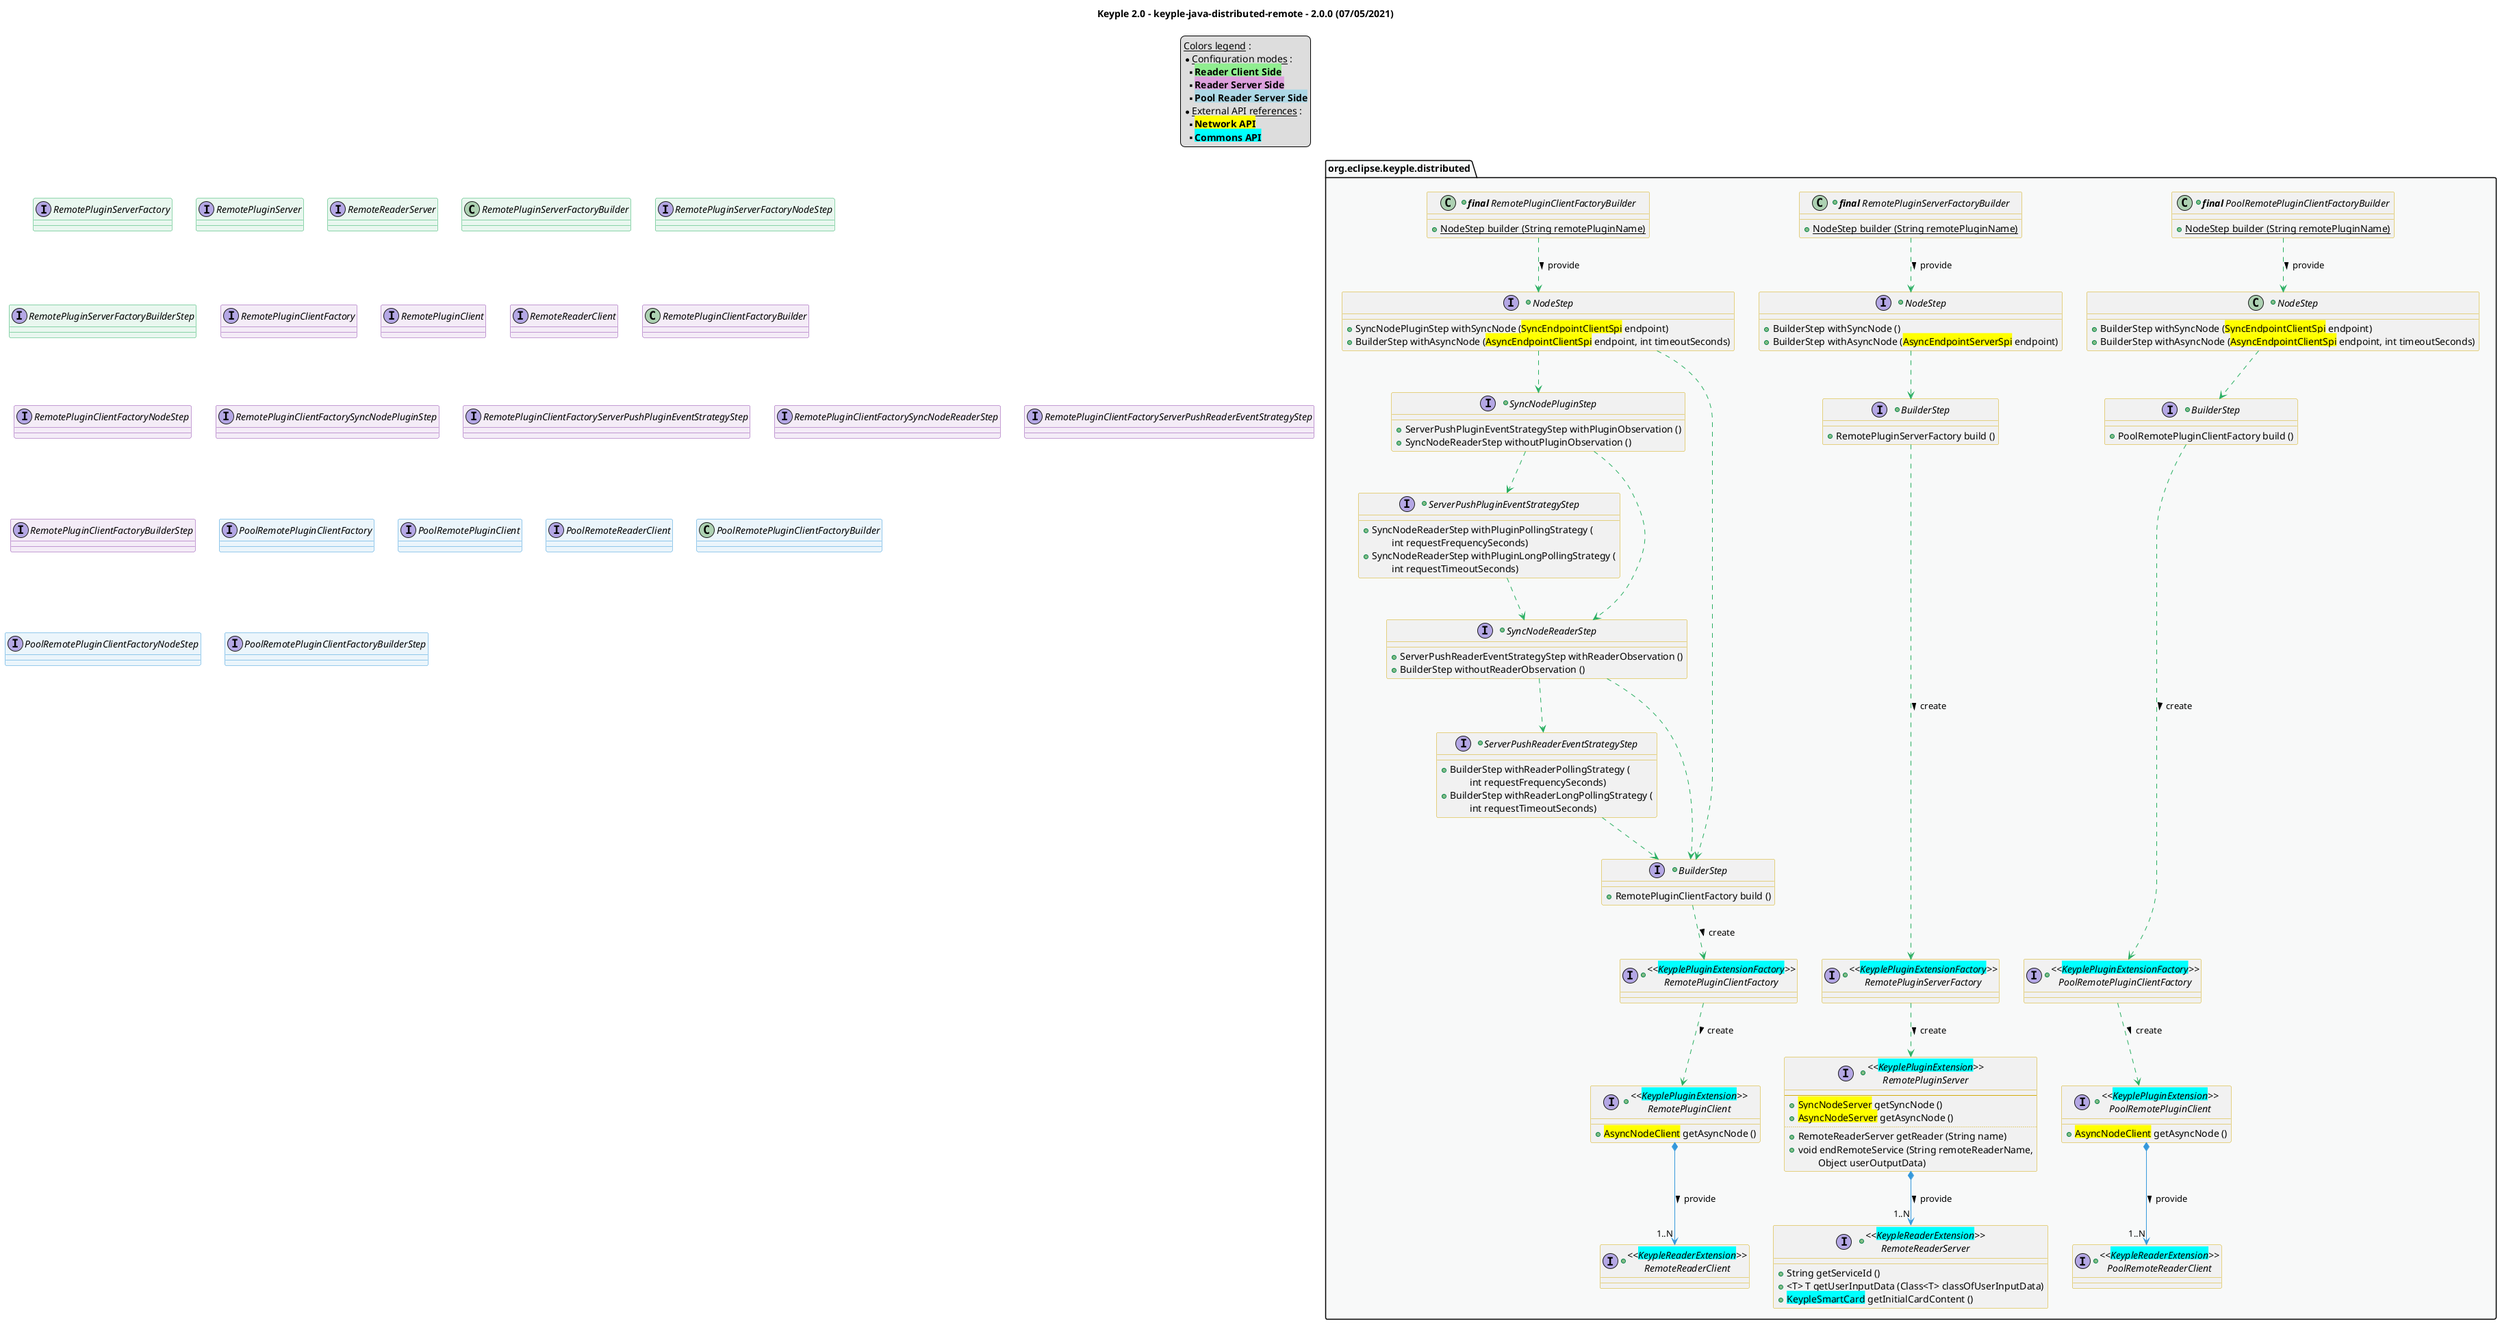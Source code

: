 @startuml
title
    Keyple 2.0 - keyple-java-distributed-remote - 2.0.0 (07/05/2021)
end title

' == THEME ==

'Couleurs issues de : https://htmlcolorcodes.com/fr/tableau-de-couleur/tableau-de-couleur-design-plat/
!define C_GREY1 F8F9F9
!define C_GREY2 F2F3F4
!define C_GREY3 E5E7E9
!define C_GREY4 D7DBDD
!define C_GREY5 CACFD2
!define C_GREY6 BDC3C7
!define C_LINK 3498DB
!define C_USE 27AE60

skinparam Shadowing false
skinparam ClassFontStyle italic
skinparam ClassBorderColor #D4AC0D
skinparam stereotypeABorderColor #A9DCDF
skinparam stereotypeIBorderColor #B4A7E5
skinparam stereotypeCBorderColor #ADD1B2
skinparam stereotypeEBorderColor #EB93DF
' Red
skinparam ClassBackgroundColor<<red>> #FDEDEC
skinparam ClassBorderColor<<red>> #E74C3C
hide <<red>> stereotype
' Purple
skinparam ClassBackgroundColor<<purple>> #F4ECF7
skinparam ClassBorderColor<<purple>> #8E44AD
hide <<purple>> stereotype
' blue
skinparam ClassBackgroundColor<<blue>> #EBF5FB
skinparam ClassBorderColor<<blue>> #3498DB
hide <<blue>> stereotype
' Green
skinparam ClassBackgroundColor<<green>> #E9F7EF
skinparam ClassBorderColor<<green>> #27AE60
hide <<green>> stereotype
' Grey
skinparam ClassBackgroundColor<<grey>> #EAECEE
skinparam ClassBorderColor<<grey>> #2C3E50
hide <<grey>> stereotype

' == CONTENT ==

legend top
    __Colors legend__ :
    * __Configuration modes__ :
    ** <back:lightGreen>**Reader Client Side**</back>
    ** <back:plum>**Reader Server Side**</back>
    ** <back:lightBlue>**Pool Reader Server Side**</back>
    * __External API references__ :
    ** <back:yellow>**Network API**</back>
    ** <back:cyan>**Commons API**</back>
end legend

package "org.eclipse.keyple.distributed" as root {

    ' Remote Handlers
    +interface "<<<back:cyan>KeyplePluginExtension</back>>>\nRemotePluginServer" as RemotePluginServer {
        --
        +<back:yellow>SyncNodeServer</back> getSyncNode ()
        +<back:yellow>AsyncNodeServer</back> getAsyncNode ()
        ..
        +RemoteReaderServer getReader (String name)
        +void endRemoteService (String remoteReaderName,
            \tObject userOutputData)
    }
    +interface "<<<back:cyan>KeypleReaderExtension</back>>>\nRemoteReaderServer" as RemoteReaderServer {
        +String getServiceId ()
        +<T> T getUserInputData (Class<T> classOfUserInputData)
        +<back:cyan>KeypleSmartCard</back> getInitialCardContent ()
    }
    +interface "<<<back:cyan>KeyplePluginExtension</back>>>\nRemotePluginClient" as RemotePluginClient {
        +<back:yellow>AsyncNodeClient</back> getAsyncNode ()
    }
    +interface "<<<back:cyan>KeypleReaderExtension</back>>>\nRemoteReaderClient" as RemoteReaderClient {
    }
    +interface "<<<back:cyan>KeyplePluginExtension</back>>>\nPoolRemotePluginClient" as PoolRemotePluginClient {
        +<back:yellow>AsyncNodeClient</back> getAsyncNode ()
    }
    +interface "<<<back:cyan>KeypleReaderExtension</back>>>\nPoolRemoteReaderClient" as PoolRemoteReaderClient {
    }

    ' Factories
    together {
        +interface "<<<back:cyan>KeyplePluginExtensionFactory</back>>>\nRemotePluginServerFactory" as RemotePluginServerFactory {
        }
        +interface "<<<back:cyan>KeyplePluginExtensionFactory</back>>>\nRemotePluginClientFactory" as RemotePluginClientFactory {
        }
        +interface "<<<back:cyan>KeyplePluginExtensionFactory</back>>>\nPoolRemotePluginClientFactory" as PoolRemotePluginClientFactory {
        }
    }

    ' Factories builders
    together {
        +class "**final** RemotePluginServerFactoryBuilder" as RemotePluginServerFactoryBuilder {
            + {static} NodeStep builder (String remotePluginName)
        }
        +interface "NodeStep" as RemotePluginServerFactoryNodeStep {
            + BuilderStep withSyncNode ()
            + BuilderStep withAsyncNode (<back:yellow>AsyncEndpointServerSpi</back> endpoint)
        }
        +interface "BuilderStep" as RemotePluginServerFactoryBuilderStep {
            + RemotePluginServerFactory build ()
        }

        +class "**final** RemotePluginClientFactoryBuilder" as RemotePluginClientFactoryBuilder {
            + {static} NodeStep builder (String remotePluginName)
        }
        +interface "NodeStep" as RemotePluginClientFactoryNodeStep {
            + SyncNodePluginStep withSyncNode (<back:yellow>SyncEndpointClientSpi</back> endpoint)
            + BuilderStep withAsyncNode (<back:yellow>AsyncEndpointClientSpi</back> endpoint, int timeoutSeconds)
        }
        +interface "SyncNodePluginStep" as RemotePluginClientFactorySyncNodePluginStep {
            + ServerPushPluginEventStrategyStep withPluginObservation ()
            + SyncNodeReaderStep withoutPluginObservation ()
        }
        +interface "ServerPushPluginEventStrategyStep" as RemotePluginClientFactoryServerPushPluginEventStrategyStep {
            + SyncNodeReaderStep withPluginPollingStrategy (
                \tint requestFrequencySeconds)
            + SyncNodeReaderStep withPluginLongPollingStrategy (
                \tint requestTimeoutSeconds)
        }
        +interface "SyncNodeReaderStep" as RemotePluginClientFactorySyncNodeReaderStep {
            + ServerPushReaderEventStrategyStep withReaderObservation ()
            + BuilderStep withoutReaderObservation ()
        }
        +interface "ServerPushReaderEventStrategyStep" as RemotePluginClientFactoryServerPushReaderEventStrategyStep {
            + BuilderStep withReaderPollingStrategy (
                \tint requestFrequencySeconds)
            + BuilderStep withReaderLongPollingStrategy (
                \tint requestTimeoutSeconds)
        }
        +interface "BuilderStep" as RemotePluginClientFactoryBuilderStep {
            + RemotePluginClientFactory build ()
        }

        +class "**final** PoolRemotePluginClientFactoryBuilder" as PoolRemotePluginClientFactoryBuilder {
            + {static} NodeStep builder (String remotePluginName)
        }
        +class "NodeStep" as PoolRemotePluginClientFactoryNodeStep {
            + BuilderStep withSyncNode (<back:yellow>SyncEndpointClientSpi</back> endpoint)
            + BuilderStep withAsyncNode (<back:yellow>AsyncEndpointClientSpi</back> endpoint, int timeoutSeconds)
        }
        +interface "BuilderStep" as PoolRemotePluginClientFactoryBuilderStep {
            + PoolRemotePluginClientFactory build ()
        }
    }
}

' Associations
RemotePluginServerFactoryBuilder ..> RemotePluginServerFactoryNodeStep #C_USE : provide >
RemotePluginServerFactoryNodeStep ..> RemotePluginServerFactoryBuilderStep #C_USE
RemotePluginServerFactoryBuilderStep ..> RemotePluginServerFactory #C_USE : create >
RemotePluginServerFactory ..> RemotePluginServer #C_USE : create >
RemotePluginServer *--> "1..N" RemoteReaderServer #C_LINK : provide >

RemotePluginClientFactoryBuilder ..> RemotePluginClientFactoryNodeStep #C_USE : provide >
RemotePluginClientFactoryNodeStep ..> RemotePluginClientFactoryBuilderStep #C_USE
RemotePluginClientFactoryNodeStep ..> RemotePluginClientFactorySyncNodePluginStep #C_USE
RemotePluginClientFactorySyncNodePluginStep ..> RemotePluginClientFactoryServerPushPluginEventStrategyStep #C_USE
RemotePluginClientFactoryServerPushPluginEventStrategyStep ..> RemotePluginClientFactorySyncNodeReaderStep #C_USE
RemotePluginClientFactorySyncNodePluginStep ..> RemotePluginClientFactorySyncNodeReaderStep #C_USE
RemotePluginClientFactorySyncNodeReaderStep ..> RemotePluginClientFactoryBuilderStep #C_USE
RemotePluginClientFactorySyncNodeReaderStep ..> RemotePluginClientFactoryServerPushReaderEventStrategyStep #C_USE
RemotePluginClientFactoryServerPushReaderEventStrategyStep ..> RemotePluginClientFactoryBuilderStep #C_USE
RemotePluginClientFactoryBuilderStep ..> RemotePluginClientFactory #C_USE : create >
RemotePluginClientFactory ..> RemotePluginClient #C_USE : create >
RemotePluginClient *--> "1..N" RemoteReaderClient #C_LINK : provide >

PoolRemotePluginClientFactoryBuilder ..> PoolRemotePluginClientFactoryNodeStep #C_USE : provide >
PoolRemotePluginClientFactoryNodeStep ..> PoolRemotePluginClientFactoryBuilderStep #C_USE
PoolRemotePluginClientFactoryBuilderStep ..> PoolRemotePluginClientFactory #C_USE : create >
PoolRemotePluginClientFactory ..> PoolRemotePluginClient #C_USE : create >
PoolRemotePluginClient *--> "1..N" PoolRemoteReaderClient #C_LINK : provide >

' == LAYOUT ==

' == STYLE ==

package root #C_GREY1 {}

interface RemotePluginServerFactory <<green>>
interface RemotePluginServer <<green>>
interface RemoteReaderServer <<green>>
class RemotePluginServerFactoryBuilder <<green>>
interface RemotePluginServerFactoryNodeStep <<green>>
interface RemotePluginServerFactoryBuilderStep <<green>>

interface RemotePluginClientFactory <<purple>>
interface RemotePluginClient <<purple>>
interface RemoteReaderClient <<purple>>
class RemotePluginClientFactoryBuilder <<purple>>
interface RemotePluginClientFactoryNodeStep <<purple>>
interface RemotePluginClientFactorySyncNodePluginStep <<purple>>
interface RemotePluginClientFactoryServerPushPluginEventStrategyStep <<purple>>
interface RemotePluginClientFactorySyncNodeReaderStep <<purple>>
interface RemotePluginClientFactoryServerPushReaderEventStrategyStep <<purple>>
interface RemotePluginClientFactoryBuilderStep <<purple>>

interface PoolRemotePluginClientFactory <<blue>>
interface PoolRemotePluginClient <<blue>>
interface PoolRemoteReaderClient <<blue>>
class PoolRemotePluginClientFactoryBuilder <<blue>>
interface PoolRemotePluginClientFactoryNodeStep <<blue>>
interface PoolRemotePluginClientFactoryBuilderStep <<blue>>

@enduml